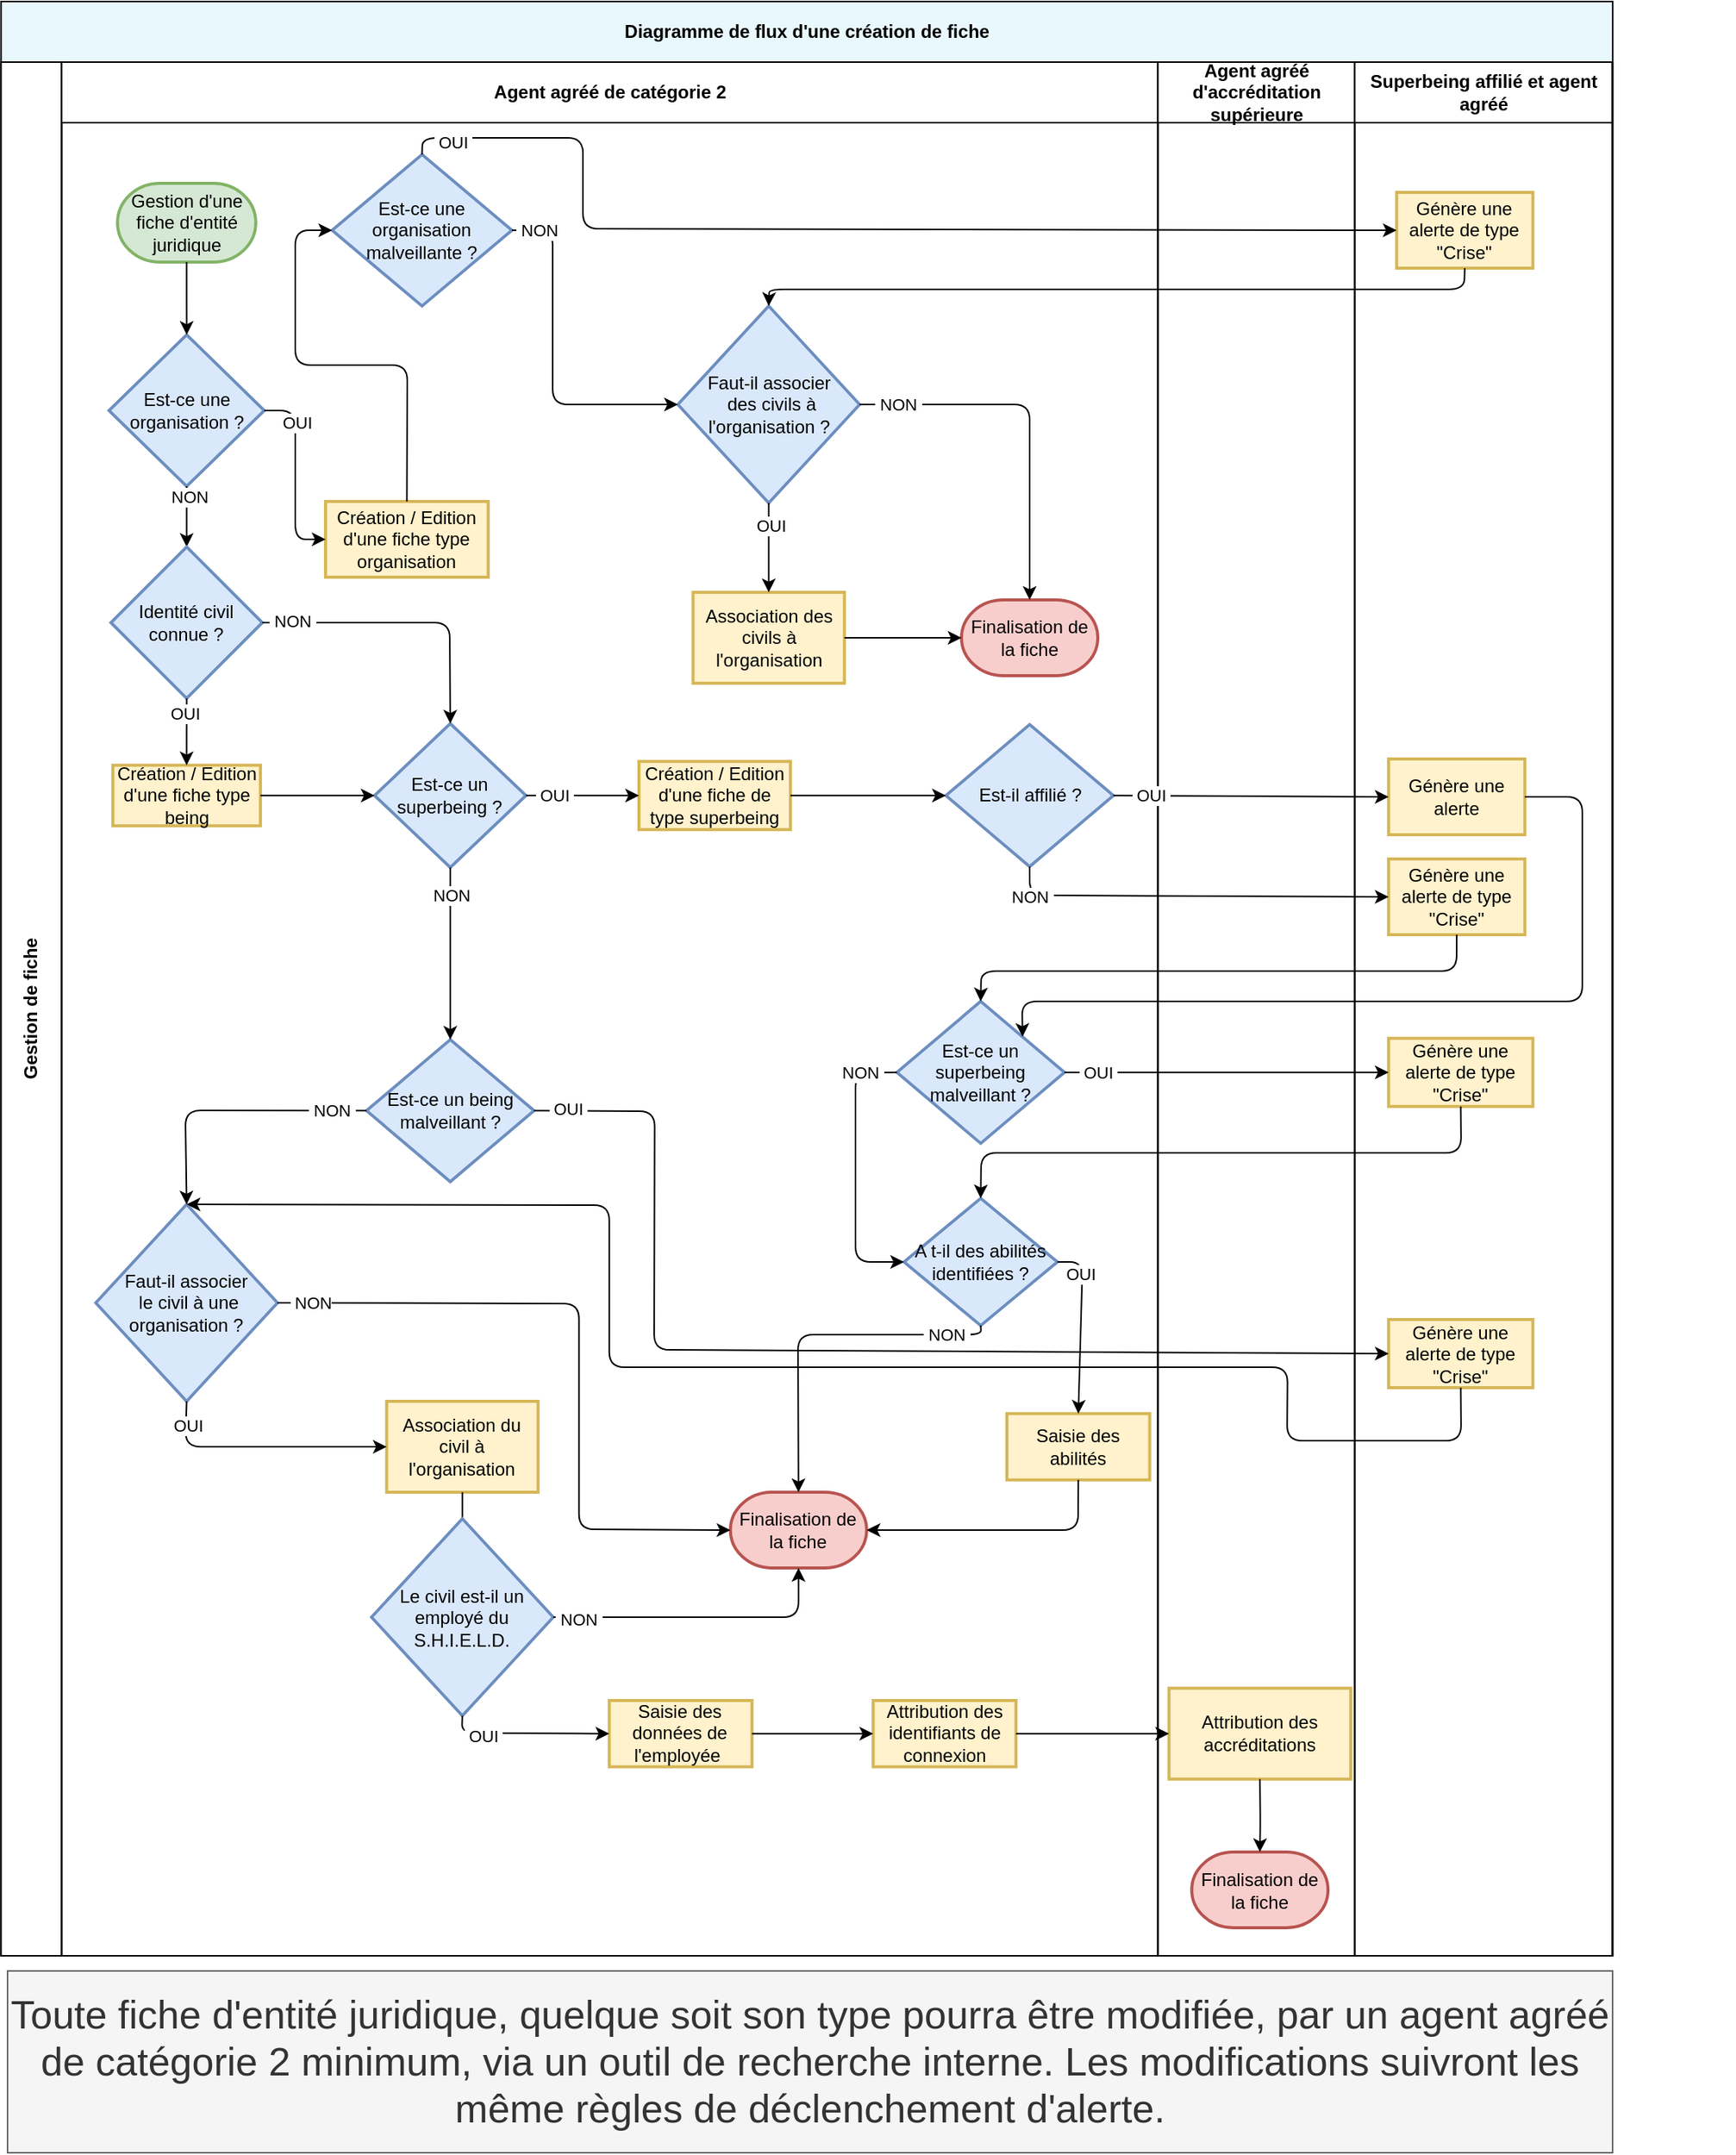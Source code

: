 <mxfile version="14.1.8" type="device"><diagram id="wk11NOPjIedyX6vUJzFq" name="Page-1"><mxGraphModel dx="1722" dy="2144" grid="1" gridSize="10" guides="1" tooltips="1" connect="1" arrows="1" fold="1" page="1" pageScale="1" pageWidth="827" pageHeight="1169" math="0" shadow="0"><root><mxCell id="0"/><mxCell id="1" parent="0"/><mxCell id="sNIWY4QjKN7IcV1mlqHW-1" value="" style="group" parent="1" vertex="1" connectable="0"><mxGeometry x="20" y="-1150" width="1130" height="1130" as="geometry"/></mxCell><mxCell id="7R0uAPQHo2F8Wuf5jlc--37" value="Diagramme de flux d'une création de fiche" style="shape=table;childLayout=tableLayout;rowLines=0;columnLines=0;startSize=40;html=1;whiteSpace=wrap;collapsible=0;recursiveResize=0;expand=0;pointerEvents=0;fontStyle=1;align=center;fillColor=#E8F8FC;direction=east;flipV=0;flipH=1;" parent="sNIWY4QjKN7IcV1mlqHW-1" vertex="1"><mxGeometry x="-14.3" width="1064.39" height="1290" as="geometry"/></mxCell><mxCell id="7R0uAPQHo2F8Wuf5jlc--38" value="Gestion de fiche" style="swimlane;horizontal=0;points=[[0,0.5],[1,0.5]];portConstraint=eastwest;startSize=40;html=1;whiteSpace=wrap;collapsible=0;recursiveResize=0;expand=0;pointerEvents=0;fontStyle=1;direction=east;" parent="7R0uAPQHo2F8Wuf5jlc--37" vertex="1"><mxGeometry y="40" width="1064.39" height="1250" as="geometry"/></mxCell><mxCell id="7R0uAPQHo2F8Wuf5jlc--39" value="Agent agréé de catégorie 2" style="swimlane;connectable=0;startSize=40;html=1;whiteSpace=wrap;collapsible=0;recursiveResize=0;expand=0;pointerEvents=0;" parent="7R0uAPQHo2F8Wuf5jlc--38" vertex="1"><mxGeometry x="40" width="724" height="1250" as="geometry"/></mxCell><mxCell id="bkMepiiiy0M-ECtEP2zy-1" value="Gestion d'une fiche d'entité juridique" style="strokeWidth=2;html=1;shape=mxgraph.flowchart.terminator;whiteSpace=wrap;fillColor=#d5e8d4;strokeColor=#82b366;" parent="7R0uAPQHo2F8Wuf5jlc--39" vertex="1"><mxGeometry x="36.9" y="80" width="91.33" height="52" as="geometry"/></mxCell><mxCell id="N-_ivdrBM1g8kgQmrs8K-1" value="Est-ce une organisation ?" style="rhombus;whiteSpace=wrap;html=1;strokeColor=#6c8ebf;strokeWidth=2;fillColor=#dae8fc;" vertex="1" parent="7R0uAPQHo2F8Wuf5jlc--39"><mxGeometry x="31.28" y="180" width="102.57" height="100" as="geometry"/></mxCell><mxCell id="N-_ivdrBM1g8kgQmrs8K-2" value="" style="edgeStyle=orthogonalEdgeStyle;rounded=0;orthogonalLoop=1;jettySize=auto;html=1;" edge="1" parent="7R0uAPQHo2F8Wuf5jlc--39" source="bkMepiiiy0M-ECtEP2zy-1" target="N-_ivdrBM1g8kgQmrs8K-1"><mxGeometry relative="1" as="geometry"/></mxCell><mxCell id="N-_ivdrBM1g8kgQmrs8K-11" value="Est-ce une organisation malveillante ?" style="rhombus;whiteSpace=wrap;html=1;strokeColor=#6c8ebf;strokeWidth=2;fillColor=#dae8fc;" vertex="1" parent="7R0uAPQHo2F8Wuf5jlc--39"><mxGeometry x="178.654" y="61" width="118.72" height="100" as="geometry"/></mxCell><mxCell id="N-_ivdrBM1g8kgQmrs8K-30" value="Finalisation de la fiche" style="strokeWidth=2;html=1;shape=mxgraph.flowchart.terminator;whiteSpace=wrap;fillColor=#f8cecc;strokeColor=#b85450;" vertex="1" parent="7R0uAPQHo2F8Wuf5jlc--39"><mxGeometry x="594.3" y="355" width="90" height="50" as="geometry"/></mxCell><mxCell id="N-_ivdrBM1g8kgQmrs8K-76" value="Faut-il associer&lt;br&gt;&amp;nbsp;des civils à l'organisation ?" style="strokeWidth=2;html=1;shape=mxgraph.flowchart.decision;whiteSpace=wrap;fillColor=#dae8fc;strokeColor=#6c8ebf;" vertex="1" parent="7R0uAPQHo2F8Wuf5jlc--39"><mxGeometry x="407" y="161" width="120" height="130" as="geometry"/></mxCell><mxCell id="N-_ivdrBM1g8kgQmrs8K-31" value="" style="endArrow=classic;html=1;entryX=0;entryY=0.5;entryDx=0;entryDy=0;entryPerimeter=0;exitX=1;exitY=0.5;exitDx=0;exitDy=0;" edge="1" parent="7R0uAPQHo2F8Wuf5jlc--39" source="N-_ivdrBM1g8kgQmrs8K-11" target="N-_ivdrBM1g8kgQmrs8K-76"><mxGeometry width="50" height="50" relative="1" as="geometry"><mxPoint x="234.304" y="350" as="sourcePoint"/><mxPoint x="284.304" y="300" as="targetPoint"/><Array as="points"><mxPoint x="324.3" y="111"/><mxPoint x="324.3" y="226"/></Array></mxGeometry></mxCell><mxCell id="N-_ivdrBM1g8kgQmrs8K-44" value="&amp;nbsp;NON&amp;nbsp;" style="edgeLabel;html=1;align=center;verticalAlign=middle;resizable=0;points=[];" vertex="1" connectable="0" parent="N-_ivdrBM1g8kgQmrs8K-31"><mxGeometry x="-0.121" y="1" relative="1" as="geometry"><mxPoint x="-10.63" y="-71.41" as="offset"/></mxGeometry></mxCell><mxCell id="N-_ivdrBM1g8kgQmrs8K-84" value="" style="endArrow=classic;html=1;entryX=0.5;entryY=0;entryDx=0;entryDy=0;entryPerimeter=0;exitX=1;exitY=0.5;exitDx=0;exitDy=0;exitPerimeter=0;" edge="1" parent="7R0uAPQHo2F8Wuf5jlc--39" source="N-_ivdrBM1g8kgQmrs8K-76" target="N-_ivdrBM1g8kgQmrs8K-30"><mxGeometry width="50" height="50" relative="1" as="geometry"><mxPoint x="740" y="320" as="sourcePoint"/><mxPoint x="790" y="270" as="targetPoint"/><Array as="points"><mxPoint x="639.3" y="226"/></Array></mxGeometry></mxCell><mxCell id="N-_ivdrBM1g8kgQmrs8K-85" value="&amp;nbsp;NON&amp;nbsp;" style="edgeLabel;html=1;align=center;verticalAlign=middle;resizable=0;points=[];" vertex="1" connectable="0" parent="N-_ivdrBM1g8kgQmrs8K-84"><mxGeometry x="-0.458" relative="1" as="geometry"><mxPoint x="-40.34" as="offset"/></mxGeometry></mxCell><mxCell id="N-_ivdrBM1g8kgQmrs8K-79" value="&lt;span&gt;Association des civils à l'organisation&lt;/span&gt;" style="whiteSpace=wrap;html=1;strokeColor=#d6b656;strokeWidth=2;fillColor=#fff2cc;" vertex="1" parent="7R0uAPQHo2F8Wuf5jlc--39"><mxGeometry x="417.0" y="350" width="100" height="60" as="geometry"/></mxCell><mxCell id="N-_ivdrBM1g8kgQmrs8K-77" value="" style="endArrow=classic;html=1;entryX=0.5;entryY=0;entryDx=0;entryDy=0;exitX=0.5;exitY=1;exitDx=0;exitDy=0;exitPerimeter=0;" edge="1" parent="7R0uAPQHo2F8Wuf5jlc--39" source="N-_ivdrBM1g8kgQmrs8K-76" target="N-_ivdrBM1g8kgQmrs8K-79"><mxGeometry width="50" height="50" relative="1" as="geometry"><mxPoint x="710" y="280" as="sourcePoint"/><mxPoint x="760" y="230" as="targetPoint"/></mxGeometry></mxCell><mxCell id="N-_ivdrBM1g8kgQmrs8K-81" value="&amp;nbsp;OUI&amp;nbsp;" style="edgeLabel;html=1;align=center;verticalAlign=middle;resizable=0;points=[];" vertex="1" connectable="0" parent="N-_ivdrBM1g8kgQmrs8K-77"><mxGeometry x="-0.486" y="1" relative="1" as="geometry"><mxPoint as="offset"/></mxGeometry></mxCell><mxCell id="N-_ivdrBM1g8kgQmrs8K-82" value="" style="endArrow=classic;html=1;entryX=0;entryY=0.5;entryDx=0;entryDy=0;entryPerimeter=0;exitX=1;exitY=0.5;exitDx=0;exitDy=0;" edge="1" parent="7R0uAPQHo2F8Wuf5jlc--39" source="N-_ivdrBM1g8kgQmrs8K-79" target="N-_ivdrBM1g8kgQmrs8K-30"><mxGeometry width="50" height="50" relative="1" as="geometry"><mxPoint x="710" y="280" as="sourcePoint"/><mxPoint x="760" y="230" as="targetPoint"/></mxGeometry></mxCell><mxCell id="N-_ivdrBM1g8kgQmrs8K-5" value="Création / Edition d'une fiche type organisation" style="whiteSpace=wrap;html=1;strokeColor=#d6b656;strokeWidth=2;fillColor=#fff2cc;" vertex="1" parent="7R0uAPQHo2F8Wuf5jlc--39"><mxGeometry x="174.3" y="290" width="107.43" height="50" as="geometry"/></mxCell><mxCell id="N-_ivdrBM1g8kgQmrs8K-103" value="" style="endArrow=classic;html=1;entryX=0;entryY=0.5;entryDx=0;entryDy=0;exitX=0.5;exitY=0;exitDx=0;exitDy=0;" edge="1" parent="7R0uAPQHo2F8Wuf5jlc--39" source="N-_ivdrBM1g8kgQmrs8K-5" target="N-_ivdrBM1g8kgQmrs8K-11"><mxGeometry width="50" height="50" relative="1" as="geometry"><mxPoint x="291.734" y="275" as="sourcePoint"/><mxPoint x="341.734" y="225" as="targetPoint"/><Array as="points"><mxPoint x="228.3" y="200"/><mxPoint x="154.3" y="200"/><mxPoint x="154.3" y="111"/></Array></mxGeometry></mxCell><mxCell id="N-_ivdrBM1g8kgQmrs8K-93" value="&lt;span&gt;Association du civil à l'organisation&lt;/span&gt;" style="whiteSpace=wrap;html=1;strokeColor=#d6b656;strokeWidth=2;fillColor=#fff2cc;" vertex="1" parent="7R0uAPQHo2F8Wuf5jlc--39"><mxGeometry x="214.67" y="884" width="100" height="60" as="geometry"/></mxCell><mxCell id="N-_ivdrBM1g8kgQmrs8K-92" value="Faut-il associer&lt;br&gt;&amp;nbsp;le civil à une organisation ?" style="strokeWidth=2;html=1;shape=mxgraph.flowchart.decision;whiteSpace=wrap;fillColor=#dae8fc;strokeColor=#6c8ebf;" vertex="1" parent="7R0uAPQHo2F8Wuf5jlc--39"><mxGeometry x="22.565" y="754" width="120" height="130" as="geometry"/></mxCell><mxCell id="N-_ivdrBM1g8kgQmrs8K-94" value="" style="endArrow=classic;html=1;entryX=0;entryY=0.5;entryDx=0;entryDy=0;exitX=0.5;exitY=1;exitDx=0;exitDy=0;exitPerimeter=0;" edge="1" parent="7R0uAPQHo2F8Wuf5jlc--39" source="N-_ivdrBM1g8kgQmrs8K-92" target="N-_ivdrBM1g8kgQmrs8K-93"><mxGeometry width="50" height="50" relative="1" as="geometry"><mxPoint x="534.37" y="669" as="sourcePoint"/><mxPoint x="584.37" y="619" as="targetPoint"/><Array as="points"><mxPoint x="81.674" y="914"/></Array></mxGeometry></mxCell><mxCell id="N-_ivdrBM1g8kgQmrs8K-99" value="&amp;nbsp;OUI&amp;nbsp;" style="edgeLabel;html=1;align=center;verticalAlign=middle;resizable=0;points=[];" vertex="1" connectable="0" parent="N-_ivdrBM1g8kgQmrs8K-94"><mxGeometry x="-0.426" y="-1" relative="1" as="geometry"><mxPoint x="-15.76" y="-15" as="offset"/></mxGeometry></mxCell><mxCell id="N-_ivdrBM1g8kgQmrs8K-72" value="Finalisation de la fiche" style="strokeWidth=2;html=1;shape=mxgraph.flowchart.terminator;whiteSpace=wrap;fillColor=#f8cecc;strokeColor=#b85450;" vertex="1" parent="7R0uAPQHo2F8Wuf5jlc--39"><mxGeometry x="441.66" y="944" width="90" height="50" as="geometry"/></mxCell><mxCell id="N-_ivdrBM1g8kgQmrs8K-97" value="" style="endArrow=classic;html=1;entryX=0.5;entryY=0;entryDx=0;entryDy=0;entryPerimeter=0;exitX=0.5;exitY=1;exitDx=0;exitDy=0;" edge="1" parent="7R0uAPQHo2F8Wuf5jlc--39" source="N-_ivdrBM1g8kgQmrs8K-93" target="N-_ivdrBM1g8kgQmrs8K-114"><mxGeometry width="50" height="50" relative="1" as="geometry"><mxPoint x="340.37" y="729" as="sourcePoint"/><mxPoint x="390.37" y="679" as="targetPoint"/><Array as="points"><mxPoint x="264.664" y="1011.5"/></Array></mxGeometry></mxCell><mxCell id="N-_ivdrBM1g8kgQmrs8K-95" value="" style="endArrow=classic;html=1;entryX=0;entryY=0.5;entryDx=0;entryDy=0;entryPerimeter=0;exitX=1;exitY=0.5;exitDx=0;exitDy=0;exitPerimeter=0;" edge="1" parent="7R0uAPQHo2F8Wuf5jlc--39" source="N-_ivdrBM1g8kgQmrs8K-92" target="N-_ivdrBM1g8kgQmrs8K-72"><mxGeometry width="50" height="50" relative="1" as="geometry"><mxPoint x="340.37" y="669" as="sourcePoint"/><mxPoint x="390.37" y="619" as="targetPoint"/><Array as="points"><mxPoint x="341.664" y="819.5"/><mxPoint x="341.664" y="968.5"/></Array></mxGeometry></mxCell><mxCell id="N-_ivdrBM1g8kgQmrs8K-98" value="&amp;nbsp;NON" style="edgeLabel;html=1;align=center;verticalAlign=middle;resizable=0;points=[];" vertex="1" connectable="0" parent="N-_ivdrBM1g8kgQmrs8K-95"><mxGeometry x="-0.783" y="1" relative="1" as="geometry"><mxPoint x="-26.6" y="0.88" as="offset"/></mxGeometry></mxCell><mxCell id="N-_ivdrBM1g8kgQmrs8K-45" value="A t-il des abilités identifiées ?" style="strokeWidth=2;html=1;shape=mxgraph.flowchart.decision;whiteSpace=wrap;fillColor=#dae8fc;strokeColor=#6c8ebf;" vertex="1" parent="7R0uAPQHo2F8Wuf5jlc--39"><mxGeometry x="556.34" y="750" width="101.28" height="84" as="geometry"/></mxCell><mxCell id="N-_ivdrBM1g8kgQmrs8K-69" value="" style="endArrow=classic;html=1;exitX=0.5;exitY=1;exitDx=0;exitDy=0;exitPerimeter=0;entryX=0.5;entryY=0;entryDx=0;entryDy=0;entryPerimeter=0;" edge="1" parent="7R0uAPQHo2F8Wuf5jlc--39" source="N-_ivdrBM1g8kgQmrs8K-45" target="N-_ivdrBM1g8kgQmrs8K-72"><mxGeometry width="50" height="50" relative="1" as="geometry"><mxPoint x="520.37" y="609" as="sourcePoint"/><mxPoint x="713.37" y="849" as="targetPoint"/><Array as="points"><mxPoint x="607.3" y="840"/><mxPoint x="486.3" y="840"/></Array></mxGeometry></mxCell><mxCell id="N-_ivdrBM1g8kgQmrs8K-70" value="&amp;nbsp;NON&amp;nbsp;" style="edgeLabel;html=1;align=center;verticalAlign=middle;resizable=0;points=[];" vertex="1" connectable="0" parent="N-_ivdrBM1g8kgQmrs8K-69"><mxGeometry x="-0.556" relative="1" as="geometry"><mxPoint x="22.66" as="offset"/></mxGeometry></mxCell><mxCell id="N-_ivdrBM1g8kgQmrs8K-23" value="Est-ce un superbeing malveillant ?" style="rhombus;whiteSpace=wrap;html=1;strokeColor=#6c8ebf;strokeWidth=2;fillColor=#dae8fc;" vertex="1" parent="7R0uAPQHo2F8Wuf5jlc--39"><mxGeometry x="551.66" y="619.995" width="110.64" height="93.75" as="geometry"/></mxCell><mxCell id="N-_ivdrBM1g8kgQmrs8K-63" value="" style="endArrow=classic;html=1;entryX=0;entryY=0.5;entryDx=0;entryDy=0;entryPerimeter=0;exitX=0;exitY=0.5;exitDx=0;exitDy=0;" edge="1" parent="7R0uAPQHo2F8Wuf5jlc--39" source="N-_ivdrBM1g8kgQmrs8K-23" target="N-_ivdrBM1g8kgQmrs8K-45"><mxGeometry x="0.035" y="-10" width="50" height="50" relative="1" as="geometry"><mxPoint x="680.37" y="619" as="sourcePoint"/><mxPoint x="730.37" y="569" as="targetPoint"/><Array as="points"><mxPoint x="524.3" y="667"/><mxPoint x="524.3" y="792"/></Array><mxPoint as="offset"/></mxGeometry></mxCell><mxCell id="N-_ivdrBM1g8kgQmrs8K-110" value="&amp;nbsp;NON&amp;nbsp;" style="edgeLabel;html=1;align=center;verticalAlign=middle;resizable=0;points=[];" vertex="1" connectable="0" parent="N-_ivdrBM1g8kgQmrs8K-63"><mxGeometry x="-0.875" y="-1" relative="1" as="geometry"><mxPoint x="-12.99" y="0.94" as="offset"/></mxGeometry></mxCell><mxCell id="N-_ivdrBM1g8kgQmrs8K-46" value="Saisie des abilités" style="whiteSpace=wrap;html=1;strokeColor=#d6b656;strokeWidth=2;fillColor=#fff2cc;" vertex="1" parent="7R0uAPQHo2F8Wuf5jlc--39"><mxGeometry x="624.3" y="892.12" width="94.3" height="43.75" as="geometry"/></mxCell><mxCell id="N-_ivdrBM1g8kgQmrs8K-73" value="" style="endArrow=classic;html=1;entryX=1;entryY=0.5;entryDx=0;entryDy=0;entryPerimeter=0;exitX=0.5;exitY=1;exitDx=0;exitDy=0;" edge="1" parent="7R0uAPQHo2F8Wuf5jlc--39" source="N-_ivdrBM1g8kgQmrs8K-46" target="N-_ivdrBM1g8kgQmrs8K-72"><mxGeometry width="50" height="50" relative="1" as="geometry"><mxPoint x="520.37" y="699" as="sourcePoint"/><mxPoint x="570.37" y="649" as="targetPoint"/><Array as="points"><mxPoint x="671.3" y="969"/></Array></mxGeometry></mxCell><mxCell id="N-_ivdrBM1g8kgQmrs8K-49" value="" style="endArrow=classic;html=1;entryX=0.5;entryY=0;entryDx=0;entryDy=0;exitX=1;exitY=0.5;exitDx=0;exitDy=0;exitPerimeter=0;" edge="1" parent="7R0uAPQHo2F8Wuf5jlc--39" source="N-_ivdrBM1g8kgQmrs8K-45" target="N-_ivdrBM1g8kgQmrs8K-46"><mxGeometry width="50" height="50" relative="1" as="geometry"><mxPoint x="700.37" y="569" as="sourcePoint"/><mxPoint x="750.37" y="519" as="targetPoint"/><Array as="points"><mxPoint x="674.3" y="792"/></Array></mxGeometry></mxCell><mxCell id="N-_ivdrBM1g8kgQmrs8K-67" value="&amp;nbsp;OUI" style="edgeLabel;html=1;align=center;verticalAlign=middle;resizable=0;points=[];" vertex="1" connectable="0" parent="N-_ivdrBM1g8kgQmrs8K-49"><mxGeometry x="-0.404" y="1" relative="1" as="geometry"><mxPoint x="-3.33" y="-10.34" as="offset"/></mxGeometry></mxCell><mxCell id="N-_ivdrBM1g8kgQmrs8K-19" value="Création / Edition d'une fiche de type superbeing" style="whiteSpace=wrap;html=1;strokeColor=#d6b656;strokeWidth=2;fillColor=#fff2cc;" vertex="1" parent="7R0uAPQHo2F8Wuf5jlc--39"><mxGeometry x="381.31" y="461.63" width="100.01" height="45" as="geometry"/></mxCell><mxCell id="N-_ivdrBM1g8kgQmrs8K-87" value="Est-ce un being malveillant ?" style="rhombus;whiteSpace=wrap;html=1;strokeColor=#6c8ebf;strokeWidth=2;fillColor=#dae8fc;" vertex="1" parent="7R0uAPQHo2F8Wuf5jlc--39"><mxGeometry x="201.355" y="645.26" width="110.64" height="93.75" as="geometry"/></mxCell><mxCell id="N-_ivdrBM1g8kgQmrs8K-91" value="" style="endArrow=classic;html=1;exitX=0;exitY=0.5;exitDx=0;exitDy=0;entryX=0.5;entryY=0;entryDx=0;entryDy=0;entryPerimeter=0;" edge="1" parent="7R0uAPQHo2F8Wuf5jlc--39" source="N-_ivdrBM1g8kgQmrs8K-87" target="N-_ivdrBM1g8kgQmrs8K-92"><mxGeometry width="50" height="50" relative="1" as="geometry"><mxPoint x="544.37" y="599" as="sourcePoint"/><mxPoint x="444.37" y="769" as="targetPoint"/><Array as="points"><mxPoint x="81.674" y="692"/></Array></mxGeometry></mxCell><mxCell id="N-_ivdrBM1g8kgQmrs8K-100" value="&amp;nbsp;NON&amp;nbsp;" style="edgeLabel;html=1;align=center;verticalAlign=middle;resizable=0;points=[];" vertex="1" connectable="0" parent="N-_ivdrBM1g8kgQmrs8K-91"><mxGeometry x="-0.52" y="-1" relative="1" as="geometry"><mxPoint x="20.63" y="1.05" as="offset"/></mxGeometry></mxCell><mxCell id="N-_ivdrBM1g8kgQmrs8K-15" value="Est-ce un superbeing ?" style="rhombus;whiteSpace=wrap;html=1;strokeColor=#6c8ebf;strokeWidth=2;fillColor=#dae8fc;" vertex="1" parent="7R0uAPQHo2F8Wuf5jlc--39"><mxGeometry x="206.68" y="436.63" width="99.99" height="95" as="geometry"/></mxCell><mxCell id="N-_ivdrBM1g8kgQmrs8K-108" value="" style="endArrow=classic;html=1;entryX=0;entryY=0.5;entryDx=0;entryDy=0;exitX=1;exitY=0.5;exitDx=0;exitDy=0;" edge="1" parent="7R0uAPQHo2F8Wuf5jlc--39" source="N-_ivdrBM1g8kgQmrs8K-15" target="N-_ivdrBM1g8kgQmrs8K-19"><mxGeometry width="50" height="50" relative="1" as="geometry"><mxPoint x="507.314" y="462.5" as="sourcePoint"/><mxPoint x="557.314" y="412.5" as="targetPoint"/></mxGeometry></mxCell><mxCell id="N-_ivdrBM1g8kgQmrs8K-109" value="&amp;nbsp;OUI&amp;nbsp;" style="edgeLabel;html=1;align=center;verticalAlign=middle;resizable=0;points=[];" vertex="1" connectable="0" parent="N-_ivdrBM1g8kgQmrs8K-108"><mxGeometry x="-0.346" y="3" relative="1" as="geometry"><mxPoint x="-6.17" y="3" as="offset"/></mxGeometry></mxCell><mxCell id="N-_ivdrBM1g8kgQmrs8K-86" value="" style="endArrow=classic;html=1;exitX=0.5;exitY=1;exitDx=0;exitDy=0;entryX=0.5;entryY=0;entryDx=0;entryDy=0;" edge="1" parent="7R0uAPQHo2F8Wuf5jlc--39" source="N-_ivdrBM1g8kgQmrs8K-15" target="N-_ivdrBM1g8kgQmrs8K-87"><mxGeometry width="50" height="50" relative="1" as="geometry"><mxPoint x="254.035" y="581" as="sourcePoint"/><mxPoint x="454.37" y="617.5" as="targetPoint"/></mxGeometry></mxCell><mxCell id="N-_ivdrBM1g8kgQmrs8K-88" value="&amp;nbsp;NON&amp;nbsp;" style="edgeLabel;html=1;align=center;verticalAlign=middle;resizable=0;points=[];" vertex="1" connectable="0" parent="N-_ivdrBM1g8kgQmrs8K-86"><mxGeometry x="-0.197" relative="1" as="geometry"><mxPoint y="-27.46" as="offset"/></mxGeometry></mxCell><mxCell id="N-_ivdrBM1g8kgQmrs8K-7" value="Création / Edition d'une fiche type being" style="whiteSpace=wrap;html=1;strokeColor=#d6b656;strokeWidth=2;fillColor=#fff2cc;" vertex="1" parent="7R0uAPQHo2F8Wuf5jlc--39"><mxGeometry x="33.845" y="464.13" width="97.44" height="40" as="geometry"/></mxCell><mxCell id="N-_ivdrBM1g8kgQmrs8K-8" value="" style="edgeStyle=orthogonalEdgeStyle;rounded=0;orthogonalLoop=1;jettySize=auto;html=1;entryX=0.5;entryY=0;entryDx=0;entryDy=0;entryPerimeter=0;" edge="1" parent="7R0uAPQHo2F8Wuf5jlc--39" source="N-_ivdrBM1g8kgQmrs8K-1" target="N-_ivdrBM1g8kgQmrs8K-140"><mxGeometry relative="1" as="geometry"/></mxCell><mxCell id="N-_ivdrBM1g8kgQmrs8K-14" value="&amp;nbsp;NON&amp;nbsp;" style="edgeLabel;html=1;align=center;verticalAlign=middle;resizable=0;points=[];" vertex="1" connectable="0" parent="N-_ivdrBM1g8kgQmrs8K-8"><mxGeometry x="-0.662" y="1" relative="1" as="geometry"><mxPoint as="offset"/></mxGeometry></mxCell><mxCell id="N-_ivdrBM1g8kgQmrs8K-16" value="" style="edgeStyle=orthogonalEdgeStyle;rounded=0;orthogonalLoop=1;jettySize=auto;html=1;" edge="1" parent="7R0uAPQHo2F8Wuf5jlc--39" source="N-_ivdrBM1g8kgQmrs8K-7" target="N-_ivdrBM1g8kgQmrs8K-15"><mxGeometry relative="1" as="geometry"/></mxCell><mxCell id="N-_ivdrBM1g8kgQmrs8K-112" value="" style="endArrow=classic;html=1;entryX=0;entryY=0.5;entryDx=0;entryDy=0;exitX=1;exitY=0.5;exitDx=0;exitDy=0;" edge="1" parent="7R0uAPQHo2F8Wuf5jlc--39" source="N-_ivdrBM1g8kgQmrs8K-1" target="N-_ivdrBM1g8kgQmrs8K-5"><mxGeometry width="50" height="50" relative="1" as="geometry"><mxPoint x="534.304" y="330" as="sourcePoint"/><mxPoint x="584.304" y="280" as="targetPoint"/><Array as="points"><mxPoint x="154.304" y="230"/><mxPoint x="154.3" y="315"/></Array></mxGeometry></mxCell><mxCell id="N-_ivdrBM1g8kgQmrs8K-113" value="&amp;nbsp;OUI&amp;nbsp;" style="edgeLabel;html=1;align=center;verticalAlign=middle;resizable=0;points=[];" vertex="1" connectable="0" parent="N-_ivdrBM1g8kgQmrs8K-112"><mxGeometry x="-0.557" y="1" relative="1" as="geometry"><mxPoint as="offset"/></mxGeometry></mxCell><mxCell id="N-_ivdrBM1g8kgQmrs8K-114" value="Le civil est-il un employé du S.H.I.E.L.D." style="strokeWidth=2;html=1;shape=mxgraph.flowchart.decision;whiteSpace=wrap;fillColor=#dae8fc;strokeColor=#6c8ebf;" vertex="1" parent="7R0uAPQHo2F8Wuf5jlc--39"><mxGeometry x="204.67" y="961.5" width="120" height="130" as="geometry"/></mxCell><mxCell id="N-_ivdrBM1g8kgQmrs8K-115" value="" style="endArrow=classic;html=1;exitX=1;exitY=0.5;exitDx=0;exitDy=0;exitPerimeter=0;entryX=0.5;entryY=1;entryDx=0;entryDy=0;entryPerimeter=0;" edge="1" parent="7R0uAPQHo2F8Wuf5jlc--39" source="N-_ivdrBM1g8kgQmrs8K-114" target="N-_ivdrBM1g8kgQmrs8K-72"><mxGeometry width="50" height="50" relative="1" as="geometry"><mxPoint x="521.66" y="1061.5" as="sourcePoint"/><mxPoint x="571.66" y="1011.5" as="targetPoint"/><Array as="points"><mxPoint x="486.66" y="1026.5"/></Array></mxGeometry></mxCell><mxCell id="N-_ivdrBM1g8kgQmrs8K-116" value="&amp;nbsp;NON&amp;nbsp;" style="edgeLabel;html=1;align=center;verticalAlign=middle;resizable=0;points=[];" vertex="1" connectable="0" parent="N-_ivdrBM1g8kgQmrs8K-115"><mxGeometry x="-0.829" y="-1" relative="1" as="geometry"><mxPoint as="offset"/></mxGeometry></mxCell><mxCell id="N-_ivdrBM1g8kgQmrs8K-118" value="Saisie des données de l'employée&amp;nbsp;" style="whiteSpace=wrap;html=1;strokeColor=#d6b656;strokeWidth=2;fillColor=#fff2cc;" vertex="1" parent="7R0uAPQHo2F8Wuf5jlc--39"><mxGeometry x="361.66" y="1081.5" width="94.3" height="43.75" as="geometry"/></mxCell><mxCell id="N-_ivdrBM1g8kgQmrs8K-119" value="" style="endArrow=classic;html=1;entryX=0;entryY=0.5;entryDx=0;entryDy=0;exitX=0.5;exitY=1;exitDx=0;exitDy=0;exitPerimeter=0;" edge="1" parent="7R0uAPQHo2F8Wuf5jlc--39" source="N-_ivdrBM1g8kgQmrs8K-114" target="N-_ivdrBM1g8kgQmrs8K-118"><mxGeometry width="50" height="50" relative="1" as="geometry"><mxPoint x="521.66" y="1061.5" as="sourcePoint"/><mxPoint x="571.66" y="1011.5" as="targetPoint"/><Array as="points"><mxPoint x="264.3" y="1103"/></Array></mxGeometry></mxCell><mxCell id="N-_ivdrBM1g8kgQmrs8K-128" value="&amp;nbsp;OUI&amp;nbsp;" style="edgeLabel;html=1;align=center;verticalAlign=middle;resizable=0;points=[];" vertex="1" connectable="0" parent="N-_ivdrBM1g8kgQmrs8K-119"><mxGeometry x="-0.532" y="-2" relative="1" as="geometry"><mxPoint as="offset"/></mxGeometry></mxCell><mxCell id="N-_ivdrBM1g8kgQmrs8K-130" value="Est-il affilié ?" style="rhombus;whiteSpace=wrap;html=1;strokeColor=#6c8ebf;strokeWidth=2;fillColor=#dae8fc;" vertex="1" parent="7R0uAPQHo2F8Wuf5jlc--39"><mxGeometry x="583.98" y="437.255" width="110.64" height="93.75" as="geometry"/></mxCell><mxCell id="N-_ivdrBM1g8kgQmrs8K-132" value="" style="endArrow=classic;html=1;entryX=0;entryY=0.5;entryDx=0;entryDy=0;exitX=1;exitY=0.5;exitDx=0;exitDy=0;" edge="1" parent="7R0uAPQHo2F8Wuf5jlc--39" source="N-_ivdrBM1g8kgQmrs8K-19" target="N-_ivdrBM1g8kgQmrs8K-130"><mxGeometry width="50" height="50" relative="1" as="geometry"><mxPoint x="674.3" y="720" as="sourcePoint"/><mxPoint x="724.3" y="670" as="targetPoint"/></mxGeometry></mxCell><mxCell id="N-_ivdrBM1g8kgQmrs8K-140" value="Identité civil connue ?" style="strokeWidth=2;html=1;shape=mxgraph.flowchart.decision;whiteSpace=wrap;fillColor=#dae8fc;strokeColor=#6c8ebf;" vertex="1" parent="7R0uAPQHo2F8Wuf5jlc--39"><mxGeometry x="32.57" y="320" width="100" height="100" as="geometry"/></mxCell><mxCell id="N-_ivdrBM1g8kgQmrs8K-141" value="" style="endArrow=classic;html=1;entryX=0.5;entryY=0;entryDx=0;entryDy=0;exitX=0.5;exitY=1;exitDx=0;exitDy=0;exitPerimeter=0;" edge="1" parent="7R0uAPQHo2F8Wuf5jlc--39" source="N-_ivdrBM1g8kgQmrs8K-140" target="N-_ivdrBM1g8kgQmrs8K-7"><mxGeometry width="50" height="50" relative="1" as="geometry"><mxPoint x="-315.7" y="500" as="sourcePoint"/><mxPoint x="-265.7" y="450" as="targetPoint"/></mxGeometry></mxCell><mxCell id="N-_ivdrBM1g8kgQmrs8K-144" value="&amp;nbsp;OUI&amp;nbsp;" style="edgeLabel;html=1;align=center;verticalAlign=middle;resizable=0;points=[];" vertex="1" connectable="0" parent="N-_ivdrBM1g8kgQmrs8K-141"><mxGeometry x="-0.56" y="-2" relative="1" as="geometry"><mxPoint as="offset"/></mxGeometry></mxCell><mxCell id="N-_ivdrBM1g8kgQmrs8K-142" value="" style="endArrow=classic;html=1;entryX=0.5;entryY=0;entryDx=0;entryDy=0;exitX=1;exitY=0.5;exitDx=0;exitDy=0;exitPerimeter=0;" edge="1" parent="7R0uAPQHo2F8Wuf5jlc--39" source="N-_ivdrBM1g8kgQmrs8K-140" target="N-_ivdrBM1g8kgQmrs8K-15"><mxGeometry width="50" height="50" relative="1" as="geometry"><mxPoint x="244.3" y="590" as="sourcePoint"/><mxPoint x="294.3" y="540" as="targetPoint"/><Array as="points"><mxPoint x="256.3" y="370"/></Array></mxGeometry></mxCell><mxCell id="N-_ivdrBM1g8kgQmrs8K-143" value="&amp;nbsp;NON&amp;nbsp;" style="edgeLabel;html=1;align=center;verticalAlign=middle;resizable=0;points=[];" vertex="1" connectable="0" parent="N-_ivdrBM1g8kgQmrs8K-142"><mxGeometry x="-0.794" y="1" relative="1" as="geometry"><mxPoint as="offset"/></mxGeometry></mxCell><mxCell id="N-_ivdrBM1g8kgQmrs8K-120" value="Agent agréé d'accréditation supérieure" style="swimlane;connectable=0;startSize=40;html=1;whiteSpace=wrap;collapsible=0;recursiveResize=0;expand=0;pointerEvents=0;" vertex="1" parent="7R0uAPQHo2F8Wuf5jlc--38"><mxGeometry x="764" width="130" height="1250" as="geometry"/></mxCell><mxCell id="N-_ivdrBM1g8kgQmrs8K-121" value="Attribution des accréditations" style="whiteSpace=wrap;html=1;strokeColor=#d6b656;strokeWidth=2;fillColor=#fff2cc;" vertex="1" parent="N-_ivdrBM1g8kgQmrs8K-120"><mxGeometry x="7.36" y="1073.375" width="120" height="60" as="geometry"/></mxCell><mxCell id="N-_ivdrBM1g8kgQmrs8K-126" value="Finalisation de la fiche" style="strokeWidth=2;html=1;shape=mxgraph.flowchart.terminator;whiteSpace=wrap;fillColor=#f8cecc;strokeColor=#b85450;" vertex="1" parent="N-_ivdrBM1g8kgQmrs8K-120"><mxGeometry x="22.36" y="1181.5" width="90" height="50" as="geometry"/></mxCell><mxCell id="N-_ivdrBM1g8kgQmrs8K-127" value="" style="endArrow=classic;html=1;entryX=0.5;entryY=0;entryDx=0;entryDy=0;entryPerimeter=0;exitX=0.5;exitY=1;exitDx=0;exitDy=0;" edge="1" parent="N-_ivdrBM1g8kgQmrs8K-120" source="N-_ivdrBM1g8kgQmrs8K-121" target="N-_ivdrBM1g8kgQmrs8K-126"><mxGeometry width="50" height="50" relative="1" as="geometry"><mxPoint x="-42.34" y="901.5" as="sourcePoint"/><mxPoint x="7.66" y="851.5" as="targetPoint"/><Array as="points"><mxPoint x="67.66" y="1161.5"/></Array></mxGeometry></mxCell><mxCell id="N-_ivdrBM1g8kgQmrs8K-101" value="&lt;span&gt;Superbeing affilié et agent agréé&lt;/span&gt;" style="swimlane;connectable=0;startSize=40;html=1;whiteSpace=wrap;collapsible=0;recursiveResize=0;expand=0;pointerEvents=0;" vertex="1" parent="7R0uAPQHo2F8Wuf5jlc--38"><mxGeometry x="894" width="170" height="1250" as="geometry"/></mxCell><mxCell id="N-_ivdrBM1g8kgQmrs8K-41" value="&lt;span&gt;Génère une alerte de type &quot;Crise&quot;&lt;/span&gt;" style="whiteSpace=wrap;html=1;strokeColor=#d6b656;strokeWidth=2;fillColor=#fff2cc;" vertex="1" parent="N-_ivdrBM1g8kgQmrs8K-101"><mxGeometry x="27.66" y="86" width="90" height="50" as="geometry"/></mxCell><mxCell id="N-_ivdrBM1g8kgQmrs8K-62" value="Génère une alerte de type &quot;Crise&quot;" style="whiteSpace=wrap;html=1;strokeColor=#d6b656;strokeWidth=2;fillColor=#fff2cc;" vertex="1" parent="N-_ivdrBM1g8kgQmrs8K-101"><mxGeometry x="22.375" y="644.37" width="95.29" height="45" as="geometry"/></mxCell><mxCell id="N-_ivdrBM1g8kgQmrs8K-17" value="Génère une alerte de type &quot;Crise&quot;" style="whiteSpace=wrap;html=1;strokeColor=#d6b656;strokeWidth=2;fillColor=#fff2cc;" vertex="1" parent="N-_ivdrBM1g8kgQmrs8K-101"><mxGeometry x="22.37" y="526" width="90" height="50" as="geometry"/></mxCell><mxCell id="N-_ivdrBM1g8kgQmrs8K-89" value="Génère une alerte de type &quot;Crise&quot;" style="whiteSpace=wrap;html=1;strokeColor=#d6b656;strokeWidth=2;fillColor=#fff2cc;" vertex="1" parent="N-_ivdrBM1g8kgQmrs8K-101"><mxGeometry x="22.375" y="830" width="95.29" height="45" as="geometry"/></mxCell><mxCell id="N-_ivdrBM1g8kgQmrs8K-135" value="Génère une alerte" style="whiteSpace=wrap;html=1;strokeColor=#d6b656;strokeWidth=2;fillColor=#fff2cc;" vertex="1" parent="N-_ivdrBM1g8kgQmrs8K-101"><mxGeometry x="22.37" y="460" width="90" height="50" as="geometry"/></mxCell><mxCell id="N-_ivdrBM1g8kgQmrs8K-25" value="" style="endArrow=classic;html=1;entryX=0;entryY=0.5;entryDx=0;entryDy=0;exitX=0.5;exitY=0;exitDx=0;exitDy=0;" edge="1" parent="7R0uAPQHo2F8Wuf5jlc--38" source="N-_ivdrBM1g8kgQmrs8K-11" target="N-_ivdrBM1g8kgQmrs8K-41"><mxGeometry width="50" height="50" relative="1" as="geometry"><mxPoint x="274.304" y="340" as="sourcePoint"/><mxPoint x="324.304" y="290" as="targetPoint"/><Array as="points"><mxPoint x="278.304" y="50"/><mxPoint x="384.304" y="50"/><mxPoint x="384.3" y="110"/></Array></mxGeometry></mxCell><mxCell id="N-_ivdrBM1g8kgQmrs8K-137" value="&amp;nbsp;OUI&amp;nbsp;" style="edgeLabel;html=1;align=center;verticalAlign=middle;resizable=0;points=[];" vertex="1" connectable="0" parent="N-_ivdrBM1g8kgQmrs8K-25"><mxGeometry x="-0.914" y="-3" relative="1" as="geometry"><mxPoint as="offset"/></mxGeometry></mxCell><mxCell id="N-_ivdrBM1g8kgQmrs8K-75" value="" style="endArrow=classic;html=1;exitX=0.5;exitY=1;exitDx=0;exitDy=0;entryX=0.5;entryY=0;entryDx=0;entryDy=0;entryPerimeter=0;" edge="1" parent="7R0uAPQHo2F8Wuf5jlc--38" source="N-_ivdrBM1g8kgQmrs8K-41" target="N-_ivdrBM1g8kgQmrs8K-76"><mxGeometry width="50" height="50" relative="1" as="geometry"><mxPoint x="750" y="290" as="sourcePoint"/><mxPoint x="870" y="87" as="targetPoint"/><Array as="points"><mxPoint x="966.3" y="150"/><mxPoint x="507.3" y="150"/></Array></mxGeometry></mxCell><mxCell id="N-_ivdrBM1g8kgQmrs8K-65" value="" style="endArrow=classic;html=1;entryX=0.5;entryY=0;entryDx=0;entryDy=0;entryPerimeter=0;exitX=0.5;exitY=1;exitDx=0;exitDy=0;" edge="1" parent="7R0uAPQHo2F8Wuf5jlc--38" source="N-_ivdrBM1g8kgQmrs8K-62" target="N-_ivdrBM1g8kgQmrs8K-45"><mxGeometry width="50" height="50" relative="1" as="geometry"><mxPoint x="710.37" y="619" as="sourcePoint"/><mxPoint x="760.37" y="569" as="targetPoint"/><Array as="points"><mxPoint x="964.3" y="720"/><mxPoint x="647.3" y="720"/></Array></mxGeometry></mxCell><mxCell id="N-_ivdrBM1g8kgQmrs8K-106" value="" style="endArrow=classic;html=1;entryX=0;entryY=0.5;entryDx=0;entryDy=0;exitX=1;exitY=0.5;exitDx=0;exitDy=0;" edge="1" parent="7R0uAPQHo2F8Wuf5jlc--38" source="N-_ivdrBM1g8kgQmrs8K-23" target="N-_ivdrBM1g8kgQmrs8K-62"><mxGeometry width="50" height="50" relative="1" as="geometry"><mxPoint x="544.674" y="544" as="sourcePoint"/><mxPoint x="594.674" y="494" as="targetPoint"/></mxGeometry></mxCell><mxCell id="N-_ivdrBM1g8kgQmrs8K-107" value="&amp;nbsp;OUI&amp;nbsp;" style="edgeLabel;html=1;align=center;verticalAlign=middle;resizable=0;points=[];" vertex="1" connectable="0" parent="N-_ivdrBM1g8kgQmrs8K-106"><mxGeometry x="-0.587" y="1" relative="1" as="geometry"><mxPoint x="-22.17" y="1" as="offset"/></mxGeometry></mxCell><mxCell id="N-_ivdrBM1g8kgQmrs8K-55" value="" style="endArrow=classic;html=1;entryX=0.5;entryY=0;entryDx=0;entryDy=0;exitX=0.5;exitY=1;exitDx=0;exitDy=0;" edge="1" parent="7R0uAPQHo2F8Wuf5jlc--38" source="N-_ivdrBM1g8kgQmrs8K-17" target="N-_ivdrBM1g8kgQmrs8K-23"><mxGeometry width="50" height="50" relative="1" as="geometry"><mxPoint x="964.02" y="590" as="sourcePoint"/><mxPoint x="620.37" y="489" as="targetPoint"/><Array as="points"><mxPoint x="961.3" y="600"/><mxPoint x="647.3" y="600"/></Array></mxGeometry></mxCell><mxCell id="N-_ivdrBM1g8kgQmrs8K-96" value="" style="endArrow=classic;html=1;exitX=0.5;exitY=1;exitDx=0;exitDy=0;entryX=0.5;entryY=0;entryDx=0;entryDy=0;entryPerimeter=0;" edge="1" parent="7R0uAPQHo2F8Wuf5jlc--38" source="N-_ivdrBM1g8kgQmrs8K-89" target="N-_ivdrBM1g8kgQmrs8K-92"><mxGeometry width="50" height="50" relative="1" as="geometry"><mxPoint x="574.37" y="629" as="sourcePoint"/><mxPoint x="624.37" y="579" as="targetPoint"/><Array as="points"><mxPoint x="964.3" y="910"/><mxPoint x="849.3" y="910"/><mxPoint x="849.664" y="861.5"/><mxPoint x="401.664" y="861.5"/><mxPoint x="401.664" y="754.5"/></Array></mxGeometry></mxCell><mxCell id="N-_ivdrBM1g8kgQmrs8K-90" value="" style="endArrow=classic;html=1;entryX=0;entryY=0.5;entryDx=0;entryDy=0;exitX=1;exitY=0.5;exitDx=0;exitDy=0;" edge="1" parent="7R0uAPQHo2F8Wuf5jlc--38" source="N-_ivdrBM1g8kgQmrs8K-87" target="N-_ivdrBM1g8kgQmrs8K-89"><mxGeometry width="50" height="50" relative="1" as="geometry"><mxPoint x="584.37" y="599" as="sourcePoint"/><mxPoint x="634.37" y="549" as="targetPoint"/><Array as="points"><mxPoint x="431.664" y="692.5"/><mxPoint x="431.3" y="850"/></Array></mxGeometry></mxCell><mxCell id="N-_ivdrBM1g8kgQmrs8K-111" value="&amp;nbsp;OUI&amp;nbsp;" style="edgeLabel;html=1;align=center;verticalAlign=middle;resizable=0;points=[];" vertex="1" connectable="0" parent="N-_ivdrBM1g8kgQmrs8K-90"><mxGeometry x="-0.961" y="1" relative="1" as="geometry"><mxPoint x="8" as="offset"/></mxGeometry></mxCell><mxCell id="N-_ivdrBM1g8kgQmrs8K-131" value="" style="endArrow=classic;html=1;exitX=0.5;exitY=1;exitDx=0;exitDy=0;entryX=0;entryY=0.5;entryDx=0;entryDy=0;" edge="1" parent="7R0uAPQHo2F8Wuf5jlc--38" source="N-_ivdrBM1g8kgQmrs8K-130" target="N-_ivdrBM1g8kgQmrs8K-17"><mxGeometry width="50" height="50" relative="1" as="geometry"><mxPoint x="714.3" y="720" as="sourcePoint"/><mxPoint x="764.3" y="670" as="targetPoint"/><Array as="points"><mxPoint x="679.3" y="550"/></Array></mxGeometry></mxCell><mxCell id="N-_ivdrBM1g8kgQmrs8K-133" value="&amp;nbsp;NON&amp;nbsp;" style="edgeLabel;html=1;align=center;verticalAlign=middle;resizable=0;points=[];" vertex="1" connectable="0" parent="N-_ivdrBM1g8kgQmrs8K-131"><mxGeometry x="-0.725" y="-2" relative="1" as="geometry"><mxPoint x="-16" y="-1.07" as="offset"/></mxGeometry></mxCell><mxCell id="N-_ivdrBM1g8kgQmrs8K-134" value="" style="endArrow=classic;html=1;exitX=1;exitY=0.5;exitDx=0;exitDy=0;entryX=0;entryY=0.5;entryDx=0;entryDy=0;" edge="1" parent="7R0uAPQHo2F8Wuf5jlc--38" source="N-_ivdrBM1g8kgQmrs8K-130" target="N-_ivdrBM1g8kgQmrs8K-135"><mxGeometry width="50" height="50" relative="1" as="geometry"><mxPoint x="714.3" y="720" as="sourcePoint"/><mxPoint x="954.3" y="420" as="targetPoint"/></mxGeometry></mxCell><mxCell id="N-_ivdrBM1g8kgQmrs8K-136" value="&amp;nbsp;OUI&amp;nbsp;" style="edgeLabel;html=1;align=center;verticalAlign=middle;resizable=0;points=[];" vertex="1" connectable="0" parent="N-_ivdrBM1g8kgQmrs8K-134"><mxGeometry x="-0.861" y="3" relative="1" as="geometry"><mxPoint x="11.47" y="2.94" as="offset"/></mxGeometry></mxCell><mxCell id="N-_ivdrBM1g8kgQmrs8K-138" value="" style="endArrow=classic;html=1;entryX=1;entryY=0;entryDx=0;entryDy=0;exitX=1;exitY=0.5;exitDx=0;exitDy=0;" edge="1" parent="7R0uAPQHo2F8Wuf5jlc--38" source="N-_ivdrBM1g8kgQmrs8K-135" target="N-_ivdrBM1g8kgQmrs8K-23"><mxGeometry width="50" height="50" relative="1" as="geometry"><mxPoint x="724.3" y="720" as="sourcePoint"/><mxPoint x="774.3" y="670" as="targetPoint"/><Array as="points"><mxPoint x="1044.3" y="485"/><mxPoint x="1044.3" y="620"/><mxPoint x="674.3" y="620"/></Array></mxGeometry></mxCell><mxCell id="N-_ivdrBM1g8kgQmrs8K-123" value="Attribution des identifiants de connexion" style="whiteSpace=wrap;html=1;strokeColor=#d6b656;strokeWidth=2;fillColor=#fff2cc;" vertex="1" parent="1"><mxGeometry x="581.66" y="-28.5" width="94.3" height="43.75" as="geometry"/></mxCell><mxCell id="N-_ivdrBM1g8kgQmrs8K-124" value="" style="edgeStyle=orthogonalEdgeStyle;rounded=0;orthogonalLoop=1;jettySize=auto;html=1;" edge="1" parent="1" source="N-_ivdrBM1g8kgQmrs8K-118" target="N-_ivdrBM1g8kgQmrs8K-123"><mxGeometry relative="1" as="geometry"/></mxCell><mxCell id="N-_ivdrBM1g8kgQmrs8K-122" value="" style="edgeStyle=orthogonalEdgeStyle;rounded=0;orthogonalLoop=1;jettySize=auto;html=1;exitX=1;exitY=0.5;exitDx=0;exitDy=0;" edge="1" parent="1" source="N-_ivdrBM1g8kgQmrs8K-123" target="N-_ivdrBM1g8kgQmrs8K-121"><mxGeometry relative="1" as="geometry"><mxPoint x="617.36" y="-58.5" as="sourcePoint"/></mxGeometry></mxCell><mxCell id="N-_ivdrBM1g8kgQmrs8K-139" value="Toute fiche d'entité juridique, quelque soit son type pourra être modifiée, par un agent agréé de catégorie 2 minimum, via un outil de recherche interne. Les modifications suivront les même règles de déclenchement d'alerte." style="rounded=0;whiteSpace=wrap;html=1;fillColor=#f5f5f5;strokeColor=#666666;fontColor=#333333;fontSize=26;" vertex="1" parent="1"><mxGeometry x="10" y="150" width="1060" height="120" as="geometry"/></mxCell></root></mxGraphModel></diagram></mxfile>